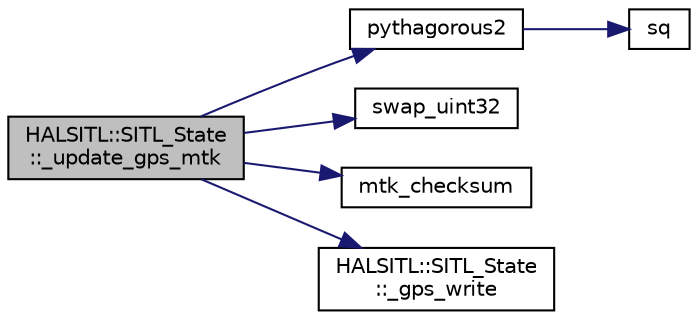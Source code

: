 digraph "HALSITL::SITL_State::_update_gps_mtk"
{
 // INTERACTIVE_SVG=YES
  edge [fontname="Helvetica",fontsize="10",labelfontname="Helvetica",labelfontsize="10"];
  node [fontname="Helvetica",fontsize="10",shape=record];
  rankdir="LR";
  Node1 [label="HALSITL::SITL_State\l::_update_gps_mtk",height=0.2,width=0.4,color="black", fillcolor="grey75", style="filled" fontcolor="black"];
  Node1 -> Node2 [color="midnightblue",fontsize="10",style="solid",fontname="Helvetica"];
  Node2 [label="pythagorous2",height=0.2,width=0.4,color="black", fillcolor="white", style="filled",URL="$AP__Math_8cpp.html#afd3767d48a7b20f6d5220a4f8007af00"];
  Node2 -> Node3 [color="midnightblue",fontsize="10",style="solid",fontname="Helvetica"];
  Node3 [label="sq",height=0.2,width=0.4,color="black", fillcolor="white", style="filled",URL="$AP__Math_8cpp.html#a996fdbe87607543eef5dcb234f6bc017"];
  Node1 -> Node4 [color="midnightblue",fontsize="10",style="solid",fontname="Helvetica"];
  Node4 [label="swap_uint32",height=0.2,width=0.4,color="black", fillcolor="white", style="filled",URL="$sitl__gps_8cpp.html#a9bab30a3eb567cc28487d25408b4d8d4"];
  Node1 -> Node5 [color="midnightblue",fontsize="10",style="solid",fontname="Helvetica"];
  Node5 [label="mtk_checksum",height=0.2,width=0.4,color="black", fillcolor="white", style="filled",URL="$sitl__gps_8cpp.html#aa28300cfdd56545ca5c8c64cb024c03a"];
  Node1 -> Node6 [color="midnightblue",fontsize="10",style="solid",fontname="Helvetica"];
  Node6 [label="HALSITL::SITL_State\l::_gps_write",height=0.2,width=0.4,color="black", fillcolor="white", style="filled",URL="$classHALSITL_1_1SITL__State.html#a1bee6f813ada1dfe024b25a27077e861"];
}
